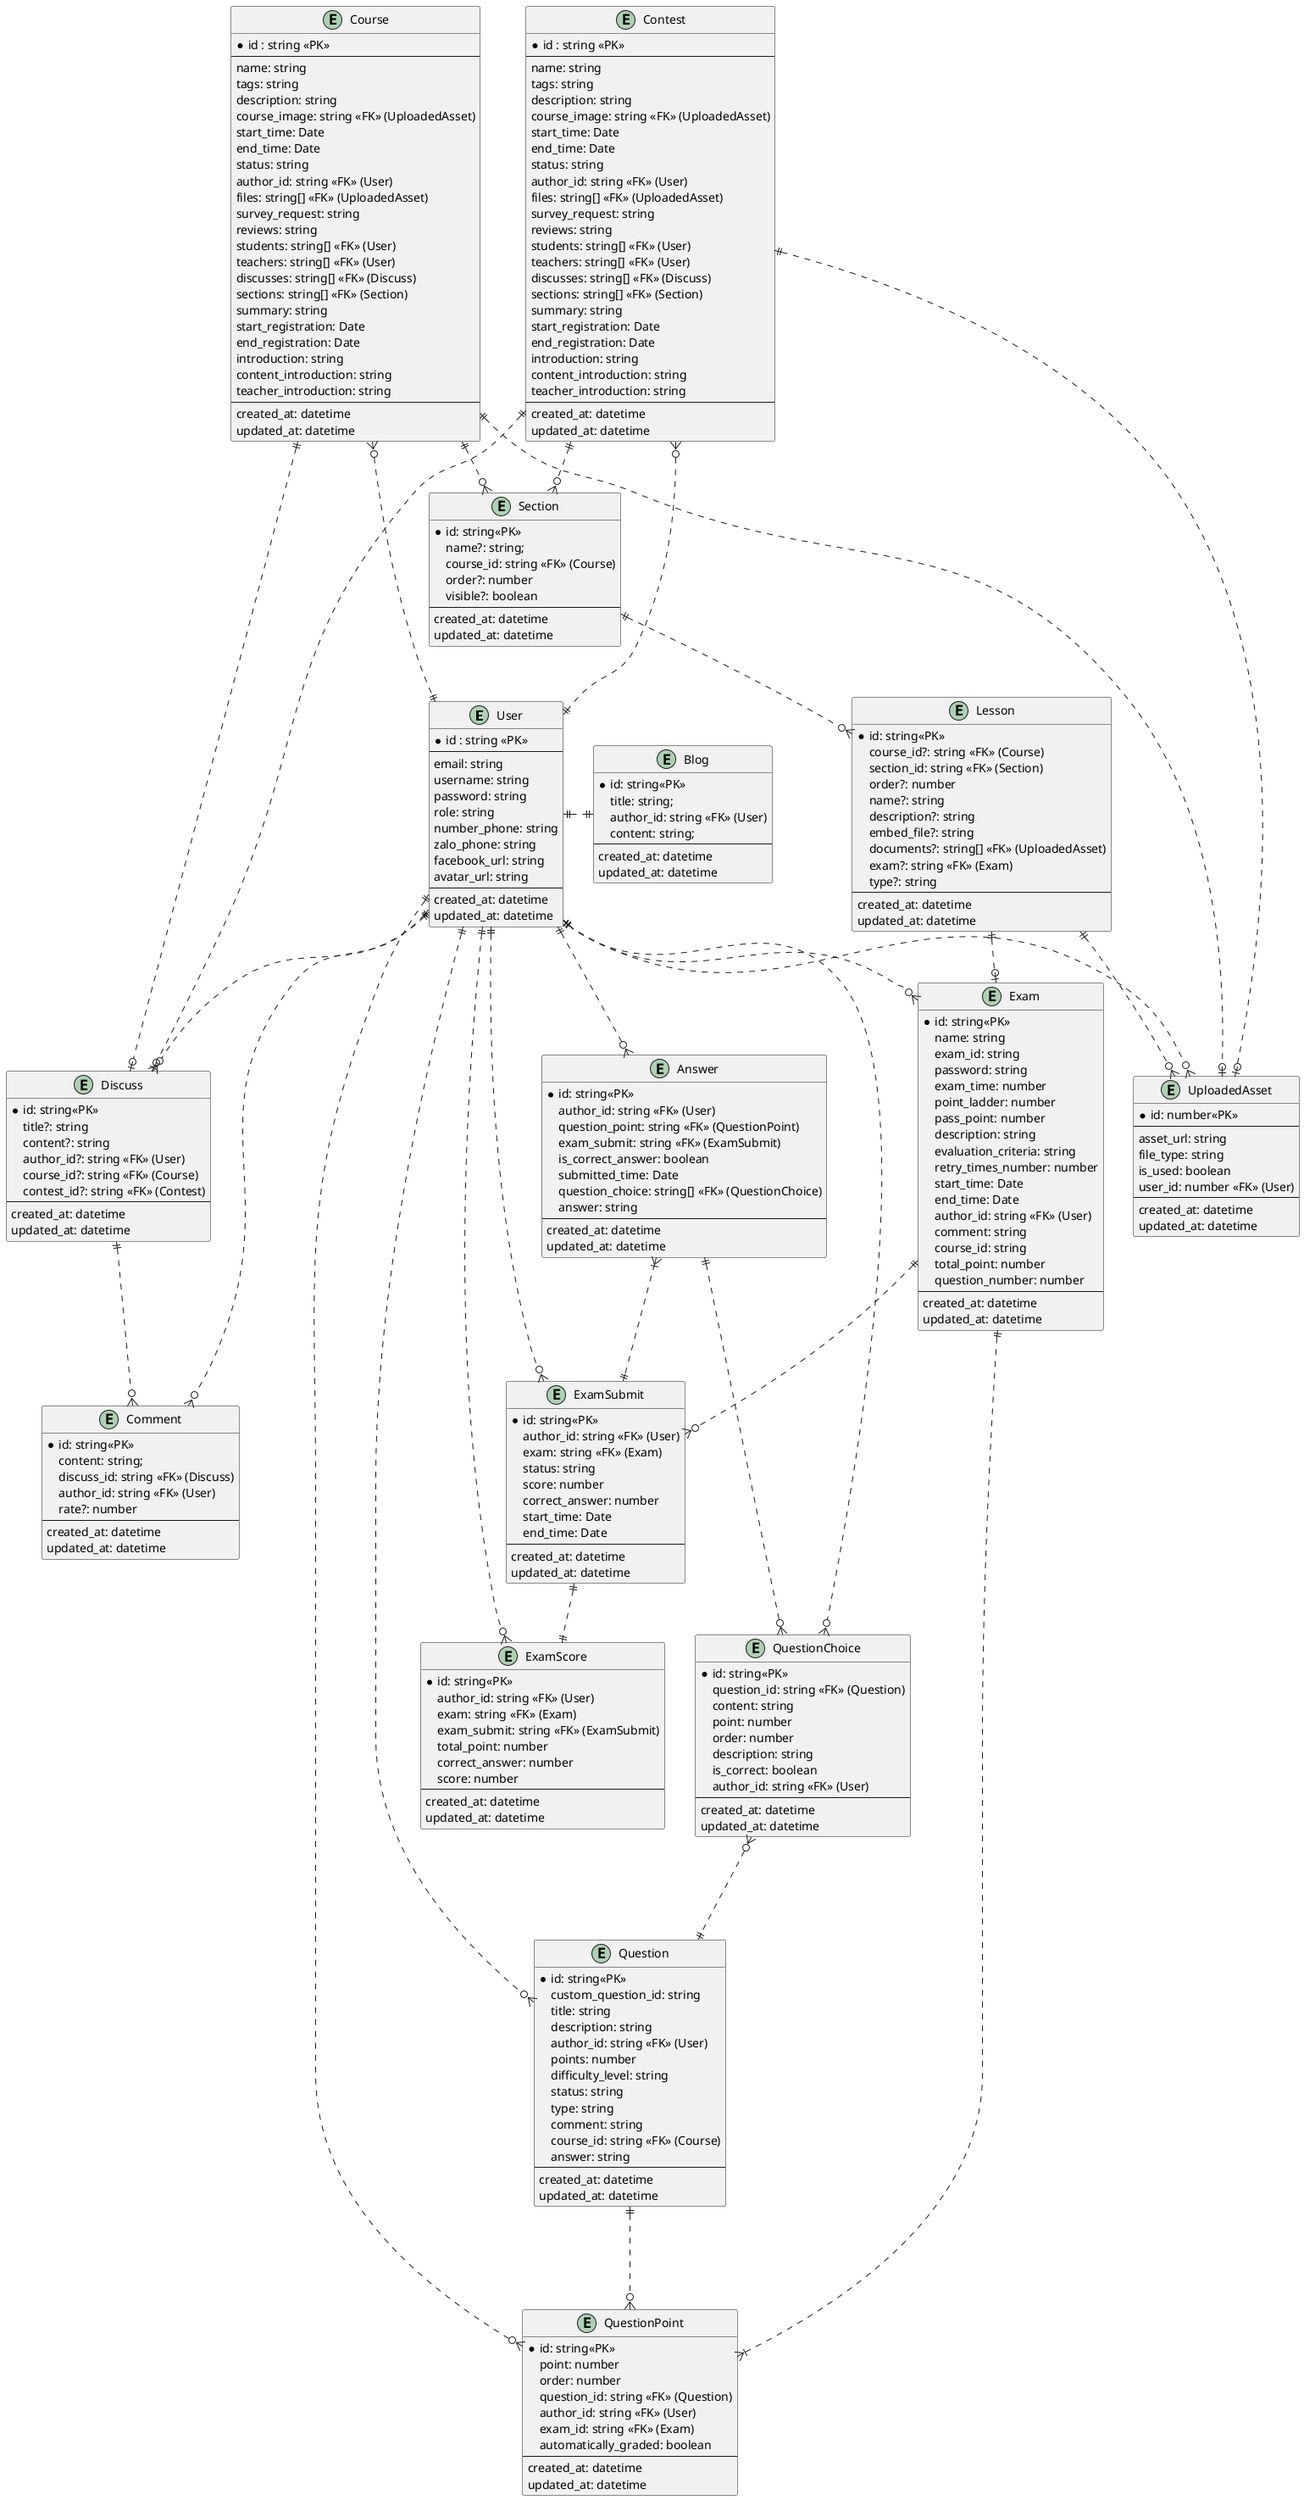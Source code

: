 @startuml database

entity User {
    * id : string <<PK>>
    --
    email: string
    username: string
    password: string
    role: string
    number_phone: string
    zalo_phone: string
    facebook_url: string
    avatar_url: string
    ---
    created_at: datetime
    updated_at: datetime
}

entity Course {
    * id : string <<PK>>
    --
    name: string
    tags: string
    description: string
    course_image: string <<FK>> (UploadedAsset)
    start_time: Date
    end_time: Date
    status: string
    author_id: string <<FK>> (User)
    files: string[] <<FK>> (UploadedAsset)
    survey_request: string
    reviews: string
    students: string[] <<FK>> (User)
    teachers: string[] <<FK>> (User)
    discusses: string[] <<FK>> (Discuss)
    sections: string[] <<FK>> (Section)
    summary: string
    start_registration: Date
    end_registration: Date
    introduction: string
    content_introduction: string
    teacher_introduction: string
    ---
    created_at: datetime
    updated_at: datetime
}

entity Contest {
    * id : string <<PK>>
    --
    name: string
    tags: string
    description: string
    course_image: string <<FK>> (UploadedAsset)
    start_time: Date
    end_time: Date
    status: string
    author_id: string <<FK>> (User)
    files: string[] <<FK>> (UploadedAsset)
    survey_request: string
    reviews: string
    students: string[] <<FK>> (User)
    teachers: string[] <<FK>> (User)
    discusses: string[] <<FK>> (Discuss)
    sections: string[] <<FK>> (Section)
    summary: string
    start_registration: Date
    end_registration: Date
    introduction: string
    content_introduction: string
    teacher_introduction: string
    ---
    created_at: datetime
    updated_at: datetime
}


entity Question{
    *id: string<<PK>>
    custom_question_id: string
    title: string
    description: string
    author_id: string <<FK>> (User)
    points: number
    difficulty_level: string
    status: string
    type: string
    comment: string
    course_id: string <<FK>> (Course)
    answer: string
    ---
    created_at: datetime
    updated_at: datetime
}

entity QuestionChoice{
    *id: string<<PK>>
    question_id: string <<FK>> (Question)
    content: string
    point: number
    order: number
    description: string
    is_correct: boolean
    author_id: string <<FK>> (User)
    ---
    created_at: datetime
    updated_at: datetime
}

entity QuestionPoint{
    *id: string<<PK>>
    point: number
    order: number
    question_id: string <<FK>> (Question)
    author_id: string <<FK>> (User)
    exam_id: string <<FK>> (Exam)
    automatically_graded: boolean
    ---
    created_at: datetime
    updated_at: datetime
}

entity Exam{
    *id: string<<PK>>
    name: string
    exam_id: string
    password: string
    exam_time: number
    point_ladder: number
    pass_point: number
    description: string
    evaluation_criteria: string
    retry_times_number: number
    start_time: Date
    end_time: Date
    author_id: string <<FK>> (User)
    comment: string
    course_id: string
    total_point: number
    question_number: number
    ---
    created_at: datetime
    updated_at: datetime
}

entity ExamSubmit {
    *id: string<<PK>>
    author_id: string <<FK>> (User)
    exam: string <<FK>> (Exam)
    status: string
    score: number
    correct_answer: number
    start_time: Date
    end_time: Date
    ---
    created_at: datetime
    updated_at: datetime
}

entity ExamScore {
    *id: string<<PK>>
    author_id: string <<FK>> (User)
    exam: string <<FK>> (Exam)
    exam_submit: string <<FK>> (ExamSubmit)
    total_point: number
    correct_answer: number
    score: number
    ---
    created_at: datetime
    updated_at: datetime
}

entity Answer {
    *id: string<<PK>>
    author_id: string <<FK>> (User)
    question_point: string <<FK>> (QuestionPoint)
    exam_submit: string <<FK>> (ExamSubmit)
    is_correct_answer: boolean
    submitted_time: Date
    question_choice: string[] <<FK>> (QuestionChoice)
    answer: string
    ---
    created_at: datetime
    updated_at: datetime
}

entity UploadedAsset{
    *id: number<<PK>>
    --
    asset_url: string
    file_type: string
    is_used: boolean
    user_id: number <<FK>> (User)
    --
    created_at: datetime
    updated_at: datetime
}

entity Section {
    *id: string<<PK>>
    name?: string;
    course_id: string <<FK>> (Course)
    order?: number
    visible?: boolean
    ---
    created_at: datetime
    updated_at: datetime
}

entity Lesson {
    *id: string<<PK>>
    course_id?: string <<FK>> (Course)
    section_id: string <<FK>> (Section)
    order?: number
    name?: string
    description?: string
    embed_file?: string
    documents?: string[] <<FK>> (UploadedAsset)
    exam?: string <<FK>> (Exam)
    type?: string
    ---
    created_at: datetime
    updated_at: datetime
}

entity Discuss {
    *id: string<<PK>>
    title?: string
    content?: string
    author_id?: string <<FK>> (User)
    course_id?: string <<FK>> (Course)
    contest_id?: string <<FK>> (Contest)
    ---
    created_at: datetime
    updated_at: datetime
}

entity Comment {
    *id: string<<PK>>
    content: string;
    discuss_id: string <<FK>> (Discuss)
    author_id: string <<FK>> (User)
    rate?: number
    ---
    created_at: datetime
    updated_at: datetime
}

entity Blog {
    *id: string<<PK>>
    title: string;
    author_id: string <<FK>> (User)
    content: string;
    ---
    created_at: datetime
    updated_at: datetime
}


'User |o..|| UserRole
'User ||..o{ UserConference
'User ||..o{ UploadedAsset
'User ||..o{ Preference
'User ||..o{ Notification
'Conference ||-left..o{ Notification
'UserConference }o..|| Conference
'User |o..|| EmailVerification
Course }o-down..|| User
Contest }o-down..|| User
'User ||-right..o{ Course
'User ||..o{ Contest
User ||..o{ Question
User ||..o{ QuestionChoice
User ||..o{ QuestionPoint
User ||..o{ Exam
User ||..o{ ExamSubmit
User ||..o{ ExamScore
User ||..o{ Answer
User ||..o{ UploadedAsset
User ||..o{ Discuss
User ||..o{ Comment
Blog ||-left..|| User

QuestionChoice }o-down..|| Question
Question ||-down..o{ QuestionPoint

Exam ||-down..|{ QuestionPoint
Exam ||..o{ ExamSubmit
Answer }|..|| ExamSubmit
ExamSubmit ||..|| ExamScore
Answer ||-down..o{ QuestionChoice

Course ||..o{ Section
Section ||..o{ Lesson
Lesson ||..o{ UploadedAsset
Lesson ||..o| Exam

Contest ||..o{ Section
Course ||..o| UploadedAsset
Contest ||..o| UploadedAsset

Course ||..o| Discuss
Contest ||..o| Discuss
Discuss ||..o{ Comment

@enduml
